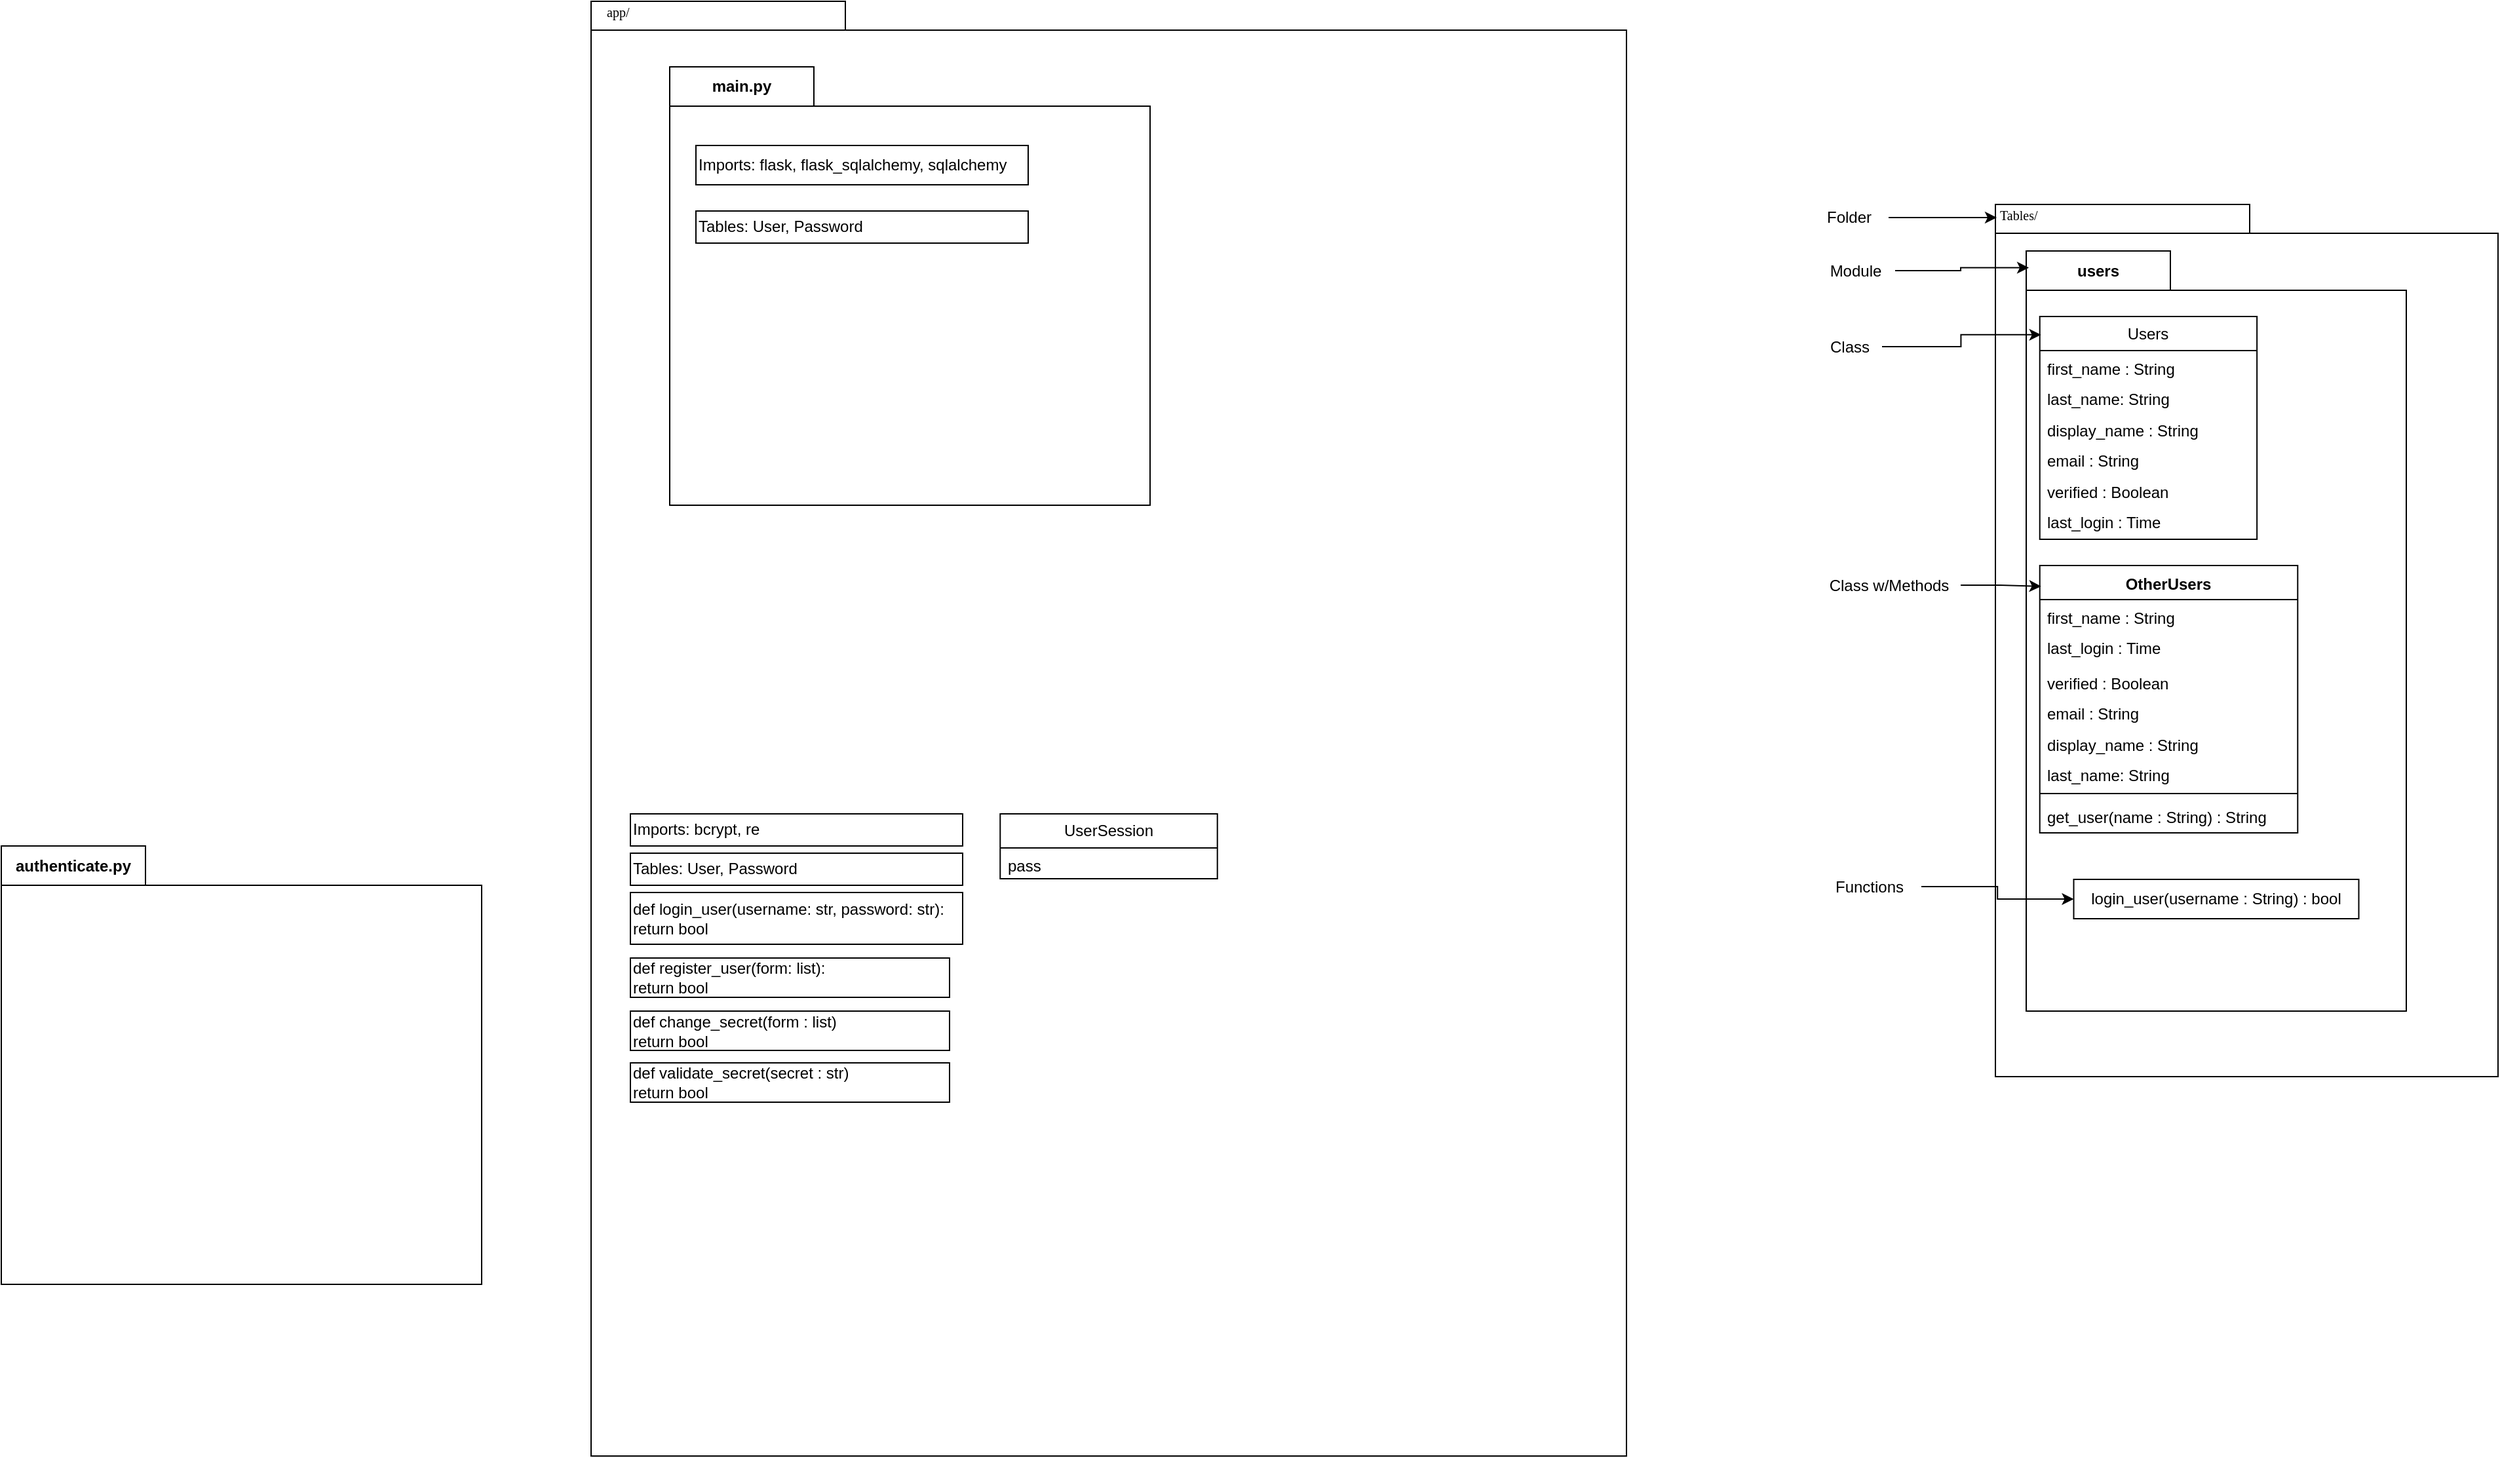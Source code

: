 <mxfile version="23.1.1" type="github">
  <diagram name="Page-1" id="b5b7bab2-c9e2-2cf4-8b2a-24fd1a2a6d21">
    <mxGraphModel dx="3987" dy="373" grid="1" gridSize="10" guides="1" tooltips="1" connect="1" arrows="1" fold="1" page="1" pageScale="1" pageWidth="827" pageHeight="1169" background="none" math="0" shadow="0">
      <root>
        <mxCell id="0" />
        <mxCell id="1" parent="0" />
        <mxCell id="oABOveACmjRv8DOEJNGW-1" value="" style="shape=folder;fontStyle=1;spacingTop=10;tabWidth=194;tabHeight=22;tabPosition=left;html=1;rounded=0;shadow=0;comic=0;labelBackgroundColor=none;strokeWidth=1;fillColor=none;fontFamily=Verdana;fontSize=10;align=center;movable=0;resizable=0;rotatable=0;deletable=0;editable=0;locked=1;connectable=0;" parent="1" vertex="1">
          <mxGeometry x="-2470" y="20" width="790" height="1110" as="geometry" />
        </mxCell>
        <mxCell id="oABOveACmjRv8DOEJNGW-2" value="app/" style="text;html=1;align=left;verticalAlign=top;spacingTop=-4;fontSize=10;fontFamily=Verdana;movable=0;resizable=0;rotatable=0;deletable=0;editable=0;locked=1;connectable=0;" parent="1" vertex="1">
          <mxGeometry x="-2460" y="20" width="130" height="20" as="geometry" />
        </mxCell>
        <mxCell id="oABOveACmjRv8DOEJNGW-3" value="authenticate.py" style="shape=folder;fontStyle=1;tabWidth=110;tabHeight=30;tabPosition=left;html=1;boundedLbl=1;labelInHeader=1;container=1;collapsible=0;whiteSpace=wrap;" parent="1" vertex="1">
          <mxGeometry x="-2920" y="664.5" width="366.5" height="334.5" as="geometry" />
        </mxCell>
        <mxCell id="oABOveACmjRv8DOEJNGW-4" value="" style="html=1;strokeColor=none;resizeWidth=1;resizeHeight=1;fillColor=none;part=1;connectable=0;allowArrows=0;deletable=0;whiteSpace=wrap;" parent="oABOveACmjRv8DOEJNGW-3" vertex="1">
          <mxGeometry width="366.5" height="180.845" relative="1" as="geometry">
            <mxPoint y="30" as="offset" />
          </mxGeometry>
        </mxCell>
        <mxCell id="5I_VJ2KQ3NgT_Eq5ZEYx-1" value="" style="shape=folder;fontStyle=1;spacingTop=10;tabWidth=194;tabHeight=22;tabPosition=left;html=1;rounded=0;shadow=0;comic=0;labelBackgroundColor=none;strokeWidth=1;fillColor=none;fontFamily=Verdana;fontSize=10;align=center;" parent="1" vertex="1">
          <mxGeometry x="-1398.5" y="175" width="383.5" height="665.5" as="geometry" />
        </mxCell>
        <mxCell id="5I_VJ2KQ3NgT_Eq5ZEYx-2" value="Tables/" style="text;html=1;align=left;verticalAlign=top;spacingTop=-4;fontSize=10;fontFamily=Verdana" parent="1" vertex="1">
          <mxGeometry x="-1397.5" y="175" width="130" height="20" as="geometry" />
        </mxCell>
        <mxCell id="5I_VJ2KQ3NgT_Eq5ZEYx-3" value="users" style="shape=folder;fontStyle=1;tabWidth=110;tabHeight=30;tabPosition=left;html=1;boundedLbl=1;labelInHeader=1;container=1;collapsible=0;whiteSpace=wrap;" parent="1" vertex="1">
          <mxGeometry x="-1375" y="210.5" width="290" height="580" as="geometry" />
        </mxCell>
        <mxCell id="5I_VJ2KQ3NgT_Eq5ZEYx-4" value="" style="html=1;strokeColor=none;resizeWidth=1;resizeHeight=1;fillColor=none;part=1;connectable=0;allowArrows=0;deletable=0;whiteSpace=wrap;" parent="5I_VJ2KQ3NgT_Eq5ZEYx-3" vertex="1">
          <mxGeometry width="229.811" height="300" relative="1" as="geometry">
            <mxPoint y="30" as="offset" />
          </mxGeometry>
        </mxCell>
        <mxCell id="5I_VJ2KQ3NgT_Eq5ZEYx-5" value="login_user(username : String) : bool" style="html=1;whiteSpace=wrap;" parent="5I_VJ2KQ3NgT_Eq5ZEYx-3" vertex="1">
          <mxGeometry x="36.247" y="479.5" width="217.5" height="30" as="geometry" />
        </mxCell>
        <mxCell id="5I_VJ2KQ3NgT_Eq5ZEYx-6" value="OtherUsers" style="swimlane;fontStyle=1;align=center;verticalAlign=top;childLayout=stackLayout;horizontal=1;startSize=26;horizontalStack=0;resizeParent=1;resizeParentMax=0;resizeLast=0;collapsible=1;marginBottom=0;whiteSpace=wrap;html=1;" parent="5I_VJ2KQ3NgT_Eq5ZEYx-3" vertex="1">
          <mxGeometry x="10.357" y="240" width="196.786" height="204" as="geometry" />
        </mxCell>
        <mxCell id="5I_VJ2KQ3NgT_Eq5ZEYx-7" value="first_name : String" style="text;strokeColor=none;fillColor=none;align=left;verticalAlign=top;spacingLeft=4;spacingRight=4;overflow=hidden;rotatable=0;points=[[0,0.5],[1,0.5]];portConstraint=eastwest;whiteSpace=wrap;html=1;" parent="5I_VJ2KQ3NgT_Eq5ZEYx-6" vertex="1">
          <mxGeometry y="26" width="196.786" height="23.5" as="geometry" />
        </mxCell>
        <mxCell id="5I_VJ2KQ3NgT_Eq5ZEYx-8" value="last_login : Time" style="text;strokeColor=none;fillColor=none;align=left;verticalAlign=top;spacingLeft=4;spacingRight=4;overflow=hidden;rotatable=0;points=[[0,0.5],[1,0.5]];portConstraint=eastwest;whiteSpace=wrap;html=1;" parent="5I_VJ2KQ3NgT_Eq5ZEYx-6" vertex="1">
          <mxGeometry y="49.5" width="196.786" height="26.5" as="geometry" />
        </mxCell>
        <mxCell id="5I_VJ2KQ3NgT_Eq5ZEYx-9" value="verified : Boolean" style="text;strokeColor=none;fillColor=none;align=left;verticalAlign=top;spacingLeft=4;spacingRight=4;overflow=hidden;rotatable=0;points=[[0,0.5],[1,0.5]];portConstraint=eastwest;whiteSpace=wrap;html=1;" parent="5I_VJ2KQ3NgT_Eq5ZEYx-6" vertex="1">
          <mxGeometry y="76" width="196.786" height="23.5" as="geometry" />
        </mxCell>
        <mxCell id="5I_VJ2KQ3NgT_Eq5ZEYx-10" value="email : String" style="text;strokeColor=none;fillColor=none;align=left;verticalAlign=top;spacingLeft=4;spacingRight=4;overflow=hidden;rotatable=0;points=[[0,0.5],[1,0.5]];portConstraint=eastwest;whiteSpace=wrap;html=1;" parent="5I_VJ2KQ3NgT_Eq5ZEYx-6" vertex="1">
          <mxGeometry y="99.5" width="196.786" height="23.5" as="geometry" />
        </mxCell>
        <mxCell id="5I_VJ2KQ3NgT_Eq5ZEYx-11" value="display_name : String" style="text;strokeColor=none;fillColor=none;align=left;verticalAlign=top;spacingLeft=4;spacingRight=4;overflow=hidden;rotatable=0;points=[[0,0.5],[1,0.5]];portConstraint=eastwest;whiteSpace=wrap;html=1;" parent="5I_VJ2KQ3NgT_Eq5ZEYx-6" vertex="1">
          <mxGeometry y="123" width="196.786" height="23.5" as="geometry" />
        </mxCell>
        <mxCell id="5I_VJ2KQ3NgT_Eq5ZEYx-12" value="last_name: String" style="text;strokeColor=none;fillColor=none;align=left;verticalAlign=top;spacingLeft=4;spacingRight=4;overflow=hidden;rotatable=0;points=[[0,0.5],[1,0.5]];portConstraint=eastwest;whiteSpace=wrap;html=1;" parent="5I_VJ2KQ3NgT_Eq5ZEYx-6" vertex="1">
          <mxGeometry y="146.5" width="196.786" height="23.5" as="geometry" />
        </mxCell>
        <mxCell id="5I_VJ2KQ3NgT_Eq5ZEYx-13" value="" style="line;strokeWidth=1;fillColor=none;align=left;verticalAlign=middle;spacingTop=-1;spacingLeft=3;spacingRight=3;rotatable=0;labelPosition=right;points=[];portConstraint=eastwest;strokeColor=inherit;" parent="5I_VJ2KQ3NgT_Eq5ZEYx-6" vertex="1">
          <mxGeometry y="170" width="196.786" height="8" as="geometry" />
        </mxCell>
        <mxCell id="5I_VJ2KQ3NgT_Eq5ZEYx-14" value="get_user(name : String) : String" style="text;strokeColor=none;fillColor=none;align=left;verticalAlign=top;spacingLeft=4;spacingRight=4;overflow=hidden;rotatable=0;points=[[0,0.5],[1,0.5]];portConstraint=eastwest;whiteSpace=wrap;html=1;" parent="5I_VJ2KQ3NgT_Eq5ZEYx-6" vertex="1">
          <mxGeometry y="178" width="196.786" height="26" as="geometry" />
        </mxCell>
        <mxCell id="5I_VJ2KQ3NgT_Eq5ZEYx-15" value="Users" style="swimlane;fontStyle=0;childLayout=stackLayout;horizontal=1;startSize=26;fillColor=none;horizontalStack=0;resizeParent=1;resizeParentMax=0;resizeLast=0;collapsible=1;marginBottom=0;whiteSpace=wrap;html=1;" parent="5I_VJ2KQ3NgT_Eq5ZEYx-3" vertex="1">
          <mxGeometry x="10.357" y="50" width="165.714" height="170" as="geometry">
            <mxRectangle x="30" y="66.671" width="70" height="30" as="alternateBounds" />
          </mxGeometry>
        </mxCell>
        <mxCell id="5I_VJ2KQ3NgT_Eq5ZEYx-16" value="first_name : String" style="text;strokeColor=none;fillColor=none;align=left;verticalAlign=top;spacingLeft=4;spacingRight=4;overflow=hidden;rotatable=0;points=[[0,0.5],[1,0.5]];portConstraint=eastwest;whiteSpace=wrap;html=1;" parent="5I_VJ2KQ3NgT_Eq5ZEYx-15" vertex="1">
          <mxGeometry y="26" width="165.714" height="23.5" as="geometry" />
        </mxCell>
        <mxCell id="5I_VJ2KQ3NgT_Eq5ZEYx-17" value="last_name: String" style="text;strokeColor=none;fillColor=none;align=left;verticalAlign=top;spacingLeft=4;spacingRight=4;overflow=hidden;rotatable=0;points=[[0,0.5],[1,0.5]];portConstraint=eastwest;whiteSpace=wrap;html=1;" parent="5I_VJ2KQ3NgT_Eq5ZEYx-15" vertex="1">
          <mxGeometry y="49.5" width="165.714" height="23.5" as="geometry" />
        </mxCell>
        <mxCell id="5I_VJ2KQ3NgT_Eq5ZEYx-18" value="display_name : String" style="text;strokeColor=none;fillColor=none;align=left;verticalAlign=top;spacingLeft=4;spacingRight=4;overflow=hidden;rotatable=0;points=[[0,0.5],[1,0.5]];portConstraint=eastwest;whiteSpace=wrap;html=1;" parent="5I_VJ2KQ3NgT_Eq5ZEYx-15" vertex="1">
          <mxGeometry y="73" width="165.714" height="23.5" as="geometry" />
        </mxCell>
        <mxCell id="5I_VJ2KQ3NgT_Eq5ZEYx-19" value="email : String" style="text;strokeColor=none;fillColor=none;align=left;verticalAlign=top;spacingLeft=4;spacingRight=4;overflow=hidden;rotatable=0;points=[[0,0.5],[1,0.5]];portConstraint=eastwest;whiteSpace=wrap;html=1;" parent="5I_VJ2KQ3NgT_Eq5ZEYx-15" vertex="1">
          <mxGeometry y="96.5" width="165.714" height="23.5" as="geometry" />
        </mxCell>
        <mxCell id="5I_VJ2KQ3NgT_Eq5ZEYx-20" value="verified : Boolean" style="text;strokeColor=none;fillColor=none;align=left;verticalAlign=top;spacingLeft=4;spacingRight=4;overflow=hidden;rotatable=0;points=[[0,0.5],[1,0.5]];portConstraint=eastwest;whiteSpace=wrap;html=1;" parent="5I_VJ2KQ3NgT_Eq5ZEYx-15" vertex="1">
          <mxGeometry y="120" width="165.714" height="23.5" as="geometry" />
        </mxCell>
        <mxCell id="5I_VJ2KQ3NgT_Eq5ZEYx-21" value="last_login : Time" style="text;strokeColor=none;fillColor=none;align=left;verticalAlign=top;spacingLeft=4;spacingRight=4;overflow=hidden;rotatable=0;points=[[0,0.5],[1,0.5]];portConstraint=eastwest;whiteSpace=wrap;html=1;" parent="5I_VJ2KQ3NgT_Eq5ZEYx-15" vertex="1">
          <mxGeometry y="143.5" width="165.714" height="26.5" as="geometry" />
        </mxCell>
        <mxCell id="5I_VJ2KQ3NgT_Eq5ZEYx-22" value="" style="edgeStyle=orthogonalEdgeStyle;rounded=0;orthogonalLoop=1;jettySize=auto;html=1;" parent="1" source="5I_VJ2KQ3NgT_Eq5ZEYx-23" target="5I_VJ2KQ3NgT_Eq5ZEYx-2" edge="1">
          <mxGeometry relative="1" as="geometry" />
        </mxCell>
        <mxCell id="5I_VJ2KQ3NgT_Eq5ZEYx-23" value="Folder" style="text;html=1;strokeColor=none;fillColor=none;align=center;verticalAlign=middle;whiteSpace=wrap;rounded=0;" parent="1" vertex="1">
          <mxGeometry x="-1540" y="170" width="60" height="30" as="geometry" />
        </mxCell>
        <mxCell id="5I_VJ2KQ3NgT_Eq5ZEYx-24" value="" style="edgeStyle=orthogonalEdgeStyle;rounded=0;orthogonalLoop=1;jettySize=auto;html=1;entryX=0.007;entryY=0.022;entryDx=0;entryDy=0;entryPerimeter=0;" parent="1" source="5I_VJ2KQ3NgT_Eq5ZEYx-25" target="5I_VJ2KQ3NgT_Eq5ZEYx-3" edge="1">
          <mxGeometry relative="1" as="geometry" />
        </mxCell>
        <mxCell id="5I_VJ2KQ3NgT_Eq5ZEYx-25" value="Module" style="text;html=1;strokeColor=none;fillColor=none;align=center;verticalAlign=middle;whiteSpace=wrap;rounded=0;" parent="1" vertex="1">
          <mxGeometry x="-1535" y="210.5" width="60" height="30" as="geometry" />
        </mxCell>
        <mxCell id="5I_VJ2KQ3NgT_Eq5ZEYx-26" value="" style="edgeStyle=orthogonalEdgeStyle;rounded=0;orthogonalLoop=1;jettySize=auto;html=1;entryX=0.006;entryY=0.082;entryDx=0;entryDy=0;entryPerimeter=0;" parent="1" source="5I_VJ2KQ3NgT_Eq5ZEYx-27" target="5I_VJ2KQ3NgT_Eq5ZEYx-15" edge="1">
          <mxGeometry relative="1" as="geometry" />
        </mxCell>
        <mxCell id="5I_VJ2KQ3NgT_Eq5ZEYx-27" value="Class" style="text;html=1;align=center;verticalAlign=middle;resizable=0;points=[];autosize=1;strokeColor=none;fillColor=none;" parent="1" vertex="1">
          <mxGeometry x="-1535" y="268.5" width="50" height="30" as="geometry" />
        </mxCell>
        <mxCell id="5I_VJ2KQ3NgT_Eq5ZEYx-28" value="" style="edgeStyle=orthogonalEdgeStyle;rounded=0;orthogonalLoop=1;jettySize=auto;html=1;entryX=0.005;entryY=0.078;entryDx=0;entryDy=0;entryPerimeter=0;" parent="1" source="5I_VJ2KQ3NgT_Eq5ZEYx-29" target="5I_VJ2KQ3NgT_Eq5ZEYx-6" edge="1">
          <mxGeometry relative="1" as="geometry" />
        </mxCell>
        <mxCell id="5I_VJ2KQ3NgT_Eq5ZEYx-29" value="Class w/Methods" style="text;html=1;align=center;verticalAlign=middle;resizable=0;points=[];autosize=1;strokeColor=none;fillColor=none;" parent="1" vertex="1">
          <mxGeometry x="-1535" y="450.5" width="110" height="30" as="geometry" />
        </mxCell>
        <mxCell id="5I_VJ2KQ3NgT_Eq5ZEYx-30" value="" style="edgeStyle=orthogonalEdgeStyle;rounded=0;orthogonalLoop=1;jettySize=auto;html=1;" parent="1" source="5I_VJ2KQ3NgT_Eq5ZEYx-31" target="5I_VJ2KQ3NgT_Eq5ZEYx-5" edge="1">
          <mxGeometry relative="1" as="geometry" />
        </mxCell>
        <mxCell id="5I_VJ2KQ3NgT_Eq5ZEYx-31" value="Functions" style="text;html=1;align=center;verticalAlign=middle;resizable=0;points=[];autosize=1;strokeColor=none;fillColor=none;" parent="1" vertex="1">
          <mxGeometry x="-1535" y="680.5" width="80" height="30" as="geometry" />
        </mxCell>
        <mxCell id="5I_VJ2KQ3NgT_Eq5ZEYx-39" value="main.py" style="shape=folder;fontStyle=1;tabWidth=110;tabHeight=30;tabPosition=left;html=1;boundedLbl=1;labelInHeader=1;container=1;collapsible=0;whiteSpace=wrap;" parent="1" vertex="1">
          <mxGeometry x="-2410" y="70" width="366.5" height="334.5" as="geometry" />
        </mxCell>
        <mxCell id="5I_VJ2KQ3NgT_Eq5ZEYx-40" value="" style="html=1;strokeColor=none;resizeWidth=1;resizeHeight=1;fillColor=none;part=1;connectable=0;allowArrows=0;deletable=0;whiteSpace=wrap;" parent="5I_VJ2KQ3NgT_Eq5ZEYx-39" vertex="1">
          <mxGeometry width="366.5" height="180.845" relative="1" as="geometry">
            <mxPoint y="30" as="offset" />
          </mxGeometry>
        </mxCell>
        <mxCell id="5I_VJ2KQ3NgT_Eq5ZEYx-44" value="Tables: User, Password" style="html=1;whiteSpace=wrap;align=left;" parent="5I_VJ2KQ3NgT_Eq5ZEYx-39" vertex="1">
          <mxGeometry x="20" y="110" width="253.5" height="24.5" as="geometry" />
        </mxCell>
        <mxCell id="5I_VJ2KQ3NgT_Eq5ZEYx-46" value="Imports:&amp;nbsp;flask, flask_sqlalchemy, sqlalchemy" style="html=1;whiteSpace=wrap;align=left;" parent="5I_VJ2KQ3NgT_Eq5ZEYx-39" vertex="1">
          <mxGeometry x="20" y="60" width="253.5" height="30" as="geometry" />
        </mxCell>
        <mxCell id="5I_VJ2KQ3NgT_Eq5ZEYx-32" value="def login_user(username: str, password: str): &lt;br&gt;return bool" style="html=1;whiteSpace=wrap;align=left;" parent="1" vertex="1">
          <mxGeometry x="-2440" y="700" width="253.5" height="39.5" as="geometry" />
        </mxCell>
        <mxCell id="5I_VJ2KQ3NgT_Eq5ZEYx-33" value="def register_user(form: list): &lt;br&gt;return bool" style="html=1;whiteSpace=wrap;align=left;" parent="1" vertex="1">
          <mxGeometry x="-2440" y="750" width="243.5" height="30" as="geometry" />
        </mxCell>
        <mxCell id="5I_VJ2KQ3NgT_Eq5ZEYx-35" value="def change_secret(form : list)&lt;br&gt;return bool" style="html=1;whiteSpace=wrap;align=left;" parent="1" vertex="1">
          <mxGeometry x="-2440" y="790.5" width="243.5" height="30" as="geometry" />
        </mxCell>
        <mxCell id="5I_VJ2KQ3NgT_Eq5ZEYx-36" value="Tables: User, Password" style="html=1;whiteSpace=wrap;align=left;" parent="1" vertex="1">
          <mxGeometry x="-2440" y="670" width="253.5" height="24.5" as="geometry" />
        </mxCell>
        <mxCell id="5I_VJ2KQ3NgT_Eq5ZEYx-37" value="def validate_secret(secret : str)&lt;br&gt;return bool" style="html=1;whiteSpace=wrap;align=left;" parent="1" vertex="1">
          <mxGeometry x="-2440" y="830" width="243.5" height="30" as="geometry" />
        </mxCell>
        <mxCell id="5I_VJ2KQ3NgT_Eq5ZEYx-47" value="Imports: bcrypt, re" style="html=1;whiteSpace=wrap;align=left;" parent="1" vertex="1">
          <mxGeometry x="-2440" y="640" width="253.5" height="24.5" as="geometry" />
        </mxCell>
        <mxCell id="ce-oD1tsiVBPls7cVyCi-1" value="UserSession" style="swimlane;fontStyle=0;childLayout=stackLayout;horizontal=1;startSize=26;fillColor=none;horizontalStack=0;resizeParent=1;resizeParentMax=0;resizeLast=0;collapsible=1;marginBottom=0;whiteSpace=wrap;html=1;" vertex="1" parent="1">
          <mxGeometry x="-2157.853" y="640" width="165.714" height="49.5" as="geometry">
            <mxRectangle x="30" y="66.671" width="70" height="30" as="alternateBounds" />
          </mxGeometry>
        </mxCell>
        <mxCell id="ce-oD1tsiVBPls7cVyCi-5" value="pass" style="text;strokeColor=none;fillColor=none;align=left;verticalAlign=top;spacingLeft=4;spacingRight=4;overflow=hidden;rotatable=0;points=[[0,0.5],[1,0.5]];portConstraint=eastwest;whiteSpace=wrap;html=1;" vertex="1" parent="ce-oD1tsiVBPls7cVyCi-1">
          <mxGeometry y="26" width="165.714" height="23.5" as="geometry" />
        </mxCell>
      </root>
    </mxGraphModel>
  </diagram>
</mxfile>
